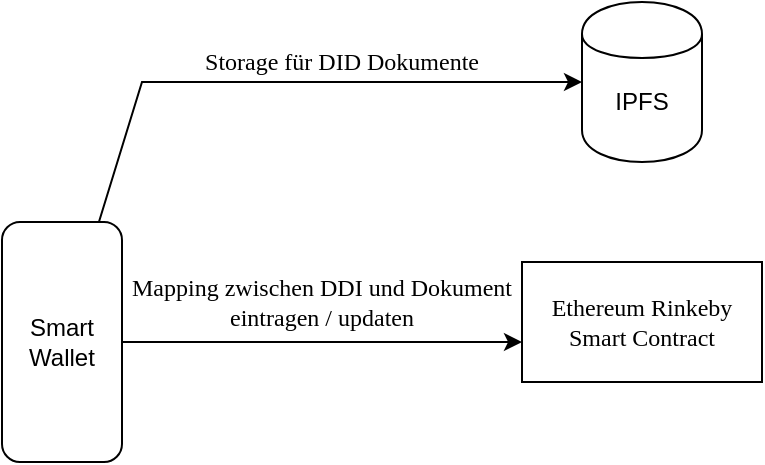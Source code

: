 <mxfile version="13.0.2" type="device"><diagram id="D4pyqWNvKBhwZdmVv3cw" name="Page-1"><mxGraphModel dx="1038" dy="541" grid="0" gridSize="10" guides="1" tooltips="1" connect="1" arrows="1" fold="1" page="1" pageScale="1" pageWidth="827" pageHeight="1169" math="0" shadow="0"><root><mxCell id="0"/><mxCell id="1" parent="0"/><mxCell id="SJDns1D8wBtO6ExeoiuZ-1" value="" style="rounded=0;whiteSpace=wrap;html=1;" vertex="1" parent="1"><mxGeometry x="340" y="220" width="120" height="60" as="geometry"/></mxCell><mxCell id="SJDns1D8wBtO6ExeoiuZ-2" value="&lt;div&gt;&lt;font face=&quot;Verdana&quot;&gt;Ethereum Rinkeby&lt;/font&gt;&lt;/div&gt;&lt;div&gt;&lt;font face=&quot;Verdana&quot;&gt;Smart Contract&lt;br&gt;&lt;/font&gt;&lt;/div&gt;" style="text;html=1;strokeColor=none;fillColor=none;align=center;verticalAlign=middle;whiteSpace=wrap;rounded=0;" vertex="1" parent="1"><mxGeometry x="340" y="230" width="120" height="40" as="geometry"/></mxCell><mxCell id="SJDns1D8wBtO6ExeoiuZ-20" style="edgeStyle=orthogonalEdgeStyle;rounded=0;orthogonalLoop=1;jettySize=auto;html=1;entryX=0;entryY=0.5;entryDx=0;entryDy=0;" edge="1" parent="1" source="SJDns1D8wBtO6ExeoiuZ-5" target="SJDns1D8wBtO6ExeoiuZ-7"><mxGeometry relative="1" as="geometry"><Array as="points"><mxPoint x="150" y="130"/></Array></mxGeometry></mxCell><mxCell id="SJDns1D8wBtO6ExeoiuZ-27" style="edgeStyle=orthogonalEdgeStyle;rounded=0;orthogonalLoop=1;jettySize=auto;html=1;entryX=0;entryY=0.75;entryDx=0;entryDy=0;" edge="1" parent="1" source="SJDns1D8wBtO6ExeoiuZ-5" target="SJDns1D8wBtO6ExeoiuZ-2"><mxGeometry relative="1" as="geometry"><mxPoint x="330" y="260" as="targetPoint"/></mxGeometry></mxCell><mxCell id="SJDns1D8wBtO6ExeoiuZ-5" value="" style="rounded=1;whiteSpace=wrap;html=1;rotation=-90;" vertex="1" parent="1"><mxGeometry x="50" y="230" width="120" height="60" as="geometry"/></mxCell><mxCell id="SJDns1D8wBtO6ExeoiuZ-6" value="Smart Wallet" style="text;html=1;strokeColor=none;fillColor=none;align=center;verticalAlign=middle;whiteSpace=wrap;rounded=0;" vertex="1" parent="1"><mxGeometry x="90" y="250" width="40" height="20" as="geometry"/></mxCell><mxCell id="SJDns1D8wBtO6ExeoiuZ-7" value="" style="shape=cylinder;whiteSpace=wrap;html=1;boundedLbl=1;backgroundOutline=1;" vertex="1" parent="1"><mxGeometry x="370" y="90" width="60" height="80" as="geometry"/></mxCell><mxCell id="SJDns1D8wBtO6ExeoiuZ-8" value="IPFS" style="text;html=1;strokeColor=none;fillColor=none;align=center;verticalAlign=middle;whiteSpace=wrap;rounded=0;" vertex="1" parent="1"><mxGeometry x="380" y="130" width="40" height="20" as="geometry"/></mxCell><mxCell id="SJDns1D8wBtO6ExeoiuZ-15" value="&lt;div&gt;&lt;font face=&quot;Verdana&quot;&gt;Mapping zwischen DDI und Dokument eintragen / updaten&lt;/font&gt;&lt;/div&gt;" style="text;html=1;strokeColor=none;fillColor=none;align=center;verticalAlign=middle;whiteSpace=wrap;rounded=0;" vertex="1" parent="1"><mxGeometry x="140" y="230" width="200" height="20" as="geometry"/></mxCell><mxCell id="SJDns1D8wBtO6ExeoiuZ-21" value="&lt;font face=&quot;Verdana&quot;&gt;Storage für DID Dokumente&lt;/font&gt;" style="text;html=1;strokeColor=none;fillColor=none;align=center;verticalAlign=middle;whiteSpace=wrap;rounded=0;" vertex="1" parent="1"><mxGeometry x="160" y="110" width="180" height="20" as="geometry"/></mxCell></root></mxGraphModel></diagram></mxfile>